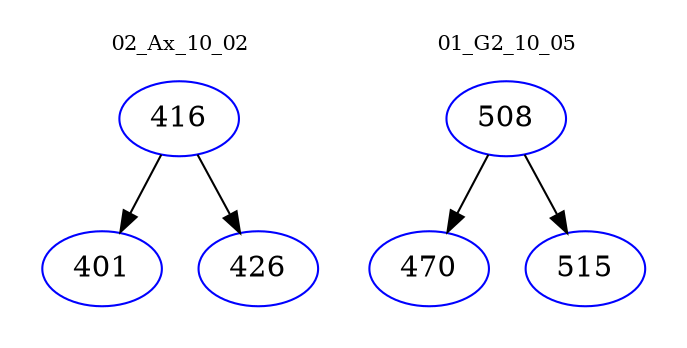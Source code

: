 digraph{
subgraph cluster_0 {
color = white
label = "02_Ax_10_02";
fontsize=10;
T0_416 [label="416", color="blue"]
T0_416 -> T0_401 [color="black"]
T0_401 [label="401", color="blue"]
T0_416 -> T0_426 [color="black"]
T0_426 [label="426", color="blue"]
}
subgraph cluster_1 {
color = white
label = "01_G2_10_05";
fontsize=10;
T1_508 [label="508", color="blue"]
T1_508 -> T1_470 [color="black"]
T1_470 [label="470", color="blue"]
T1_508 -> T1_515 [color="black"]
T1_515 [label="515", color="blue"]
}
}
